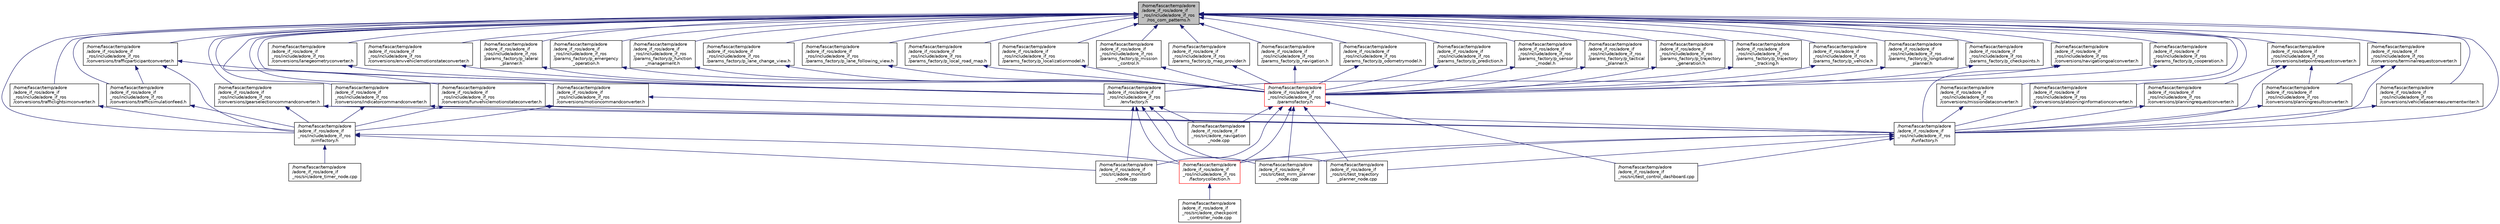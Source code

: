 digraph "/home/fascar/temp/adore/adore_if_ros/adore_if_ros/include/adore_if_ros/ros_com_patterns.h"
{
 // LATEX_PDF_SIZE
  edge [fontname="Helvetica",fontsize="10",labelfontname="Helvetica",labelfontsize="10"];
  node [fontname="Helvetica",fontsize="10",shape=record];
  Node1 [label="/home/fascar/temp/adore\l/adore_if_ros/adore_if\l_ros/include/adore_if_ros\l/ros_com_patterns.h",height=0.2,width=0.4,color="black", fillcolor="grey75", style="filled", fontcolor="black",tooltip=" "];
  Node1 -> Node2 [dir="back",color="midnightblue",fontsize="10",style="solid",fontname="Helvetica"];
  Node2 [label="/home/fascar/temp/adore\l/adore_if_ros/adore_if\l_ros/include/adore_if_ros\l/conversions/envvehiclemotionstateconverter.h",height=0.2,width=0.4,color="black", fillcolor="white", style="filled",URL="$envvehiclemotionstateconverter_8h.html",tooltip=" "];
  Node2 -> Node3 [dir="back",color="midnightblue",fontsize="10",style="solid",fontname="Helvetica"];
  Node3 [label="/home/fascar/temp/adore\l/adore_if_ros/adore_if\l_ros/include/adore_if_ros\l/envfactory.h",height=0.2,width=0.4,color="black", fillcolor="white", style="filled",URL="$envfactory_8h.html",tooltip=" "];
  Node3 -> Node4 [dir="back",color="midnightblue",fontsize="10",style="solid",fontname="Helvetica"];
  Node4 [label="/home/fascar/temp/adore\l/adore_if_ros/adore_if\l_ros/include/adore_if_ros\l/factorycollection.h",height=0.2,width=0.4,color="red", fillcolor="white", style="filled",URL="$factorycollection_8h.html",tooltip=" "];
  Node4 -> Node5 [dir="back",color="midnightblue",fontsize="10",style="solid",fontname="Helvetica"];
  Node5 [label="/home/fascar/temp/adore\l/adore_if_ros/adore_if\l_ros/src/adore_checkpoint\l_controller_node.cpp",height=0.2,width=0.4,color="black", fillcolor="white", style="filled",URL="$adore__checkpoint__controller__node_8cpp.html",tooltip=" "];
  Node3 -> Node43 [dir="back",color="midnightblue",fontsize="10",style="solid",fontname="Helvetica"];
  Node43 [label="/home/fascar/temp/adore\l/adore_if_ros/adore_if\l_ros/src/adore_monitor0\l_node.cpp",height=0.2,width=0.4,color="black", fillcolor="white", style="filled",URL="$adore__monitor0__node_8cpp.html",tooltip=" "];
  Node3 -> Node44 [dir="back",color="midnightblue",fontsize="10",style="solid",fontname="Helvetica"];
  Node44 [label="/home/fascar/temp/adore\l/adore_if_ros/adore_if\l_ros/src/adore_navigation\l_node.cpp",height=0.2,width=0.4,color="black", fillcolor="white", style="filled",URL="$adore__navigation__node_8cpp.html",tooltip=" "];
  Node3 -> Node45 [dir="back",color="midnightblue",fontsize="10",style="solid",fontname="Helvetica"];
  Node45 [label="/home/fascar/temp/adore\l/adore_if_ros/adore_if\l_ros/src/test_mrm_planner\l_node.cpp",height=0.2,width=0.4,color="black", fillcolor="white", style="filled",URL="$test__mrm__planner__node_8cpp.html",tooltip=" "];
  Node3 -> Node46 [dir="back",color="midnightblue",fontsize="10",style="solid",fontname="Helvetica"];
  Node46 [label="/home/fascar/temp/adore\l/adore_if_ros/adore_if\l_ros/src/test_trajectory\l_planner_node.cpp",height=0.2,width=0.4,color="black", fillcolor="white", style="filled",URL="$test__trajectory__planner__node_8cpp.html",tooltip=" "];
  Node1 -> Node47 [dir="back",color="midnightblue",fontsize="10",style="solid",fontname="Helvetica"];
  Node47 [label="/home/fascar/temp/adore\l/adore_if_ros/adore_if\l_ros/include/adore_if_ros\l/conversions/funvehiclemotionstateconverter.h",height=0.2,width=0.4,color="black", fillcolor="white", style="filled",URL="$funvehiclemotionstateconverter_8h.html",tooltip=" "];
  Node47 -> Node48 [dir="back",color="midnightblue",fontsize="10",style="solid",fontname="Helvetica"];
  Node48 [label="/home/fascar/temp/adore\l/adore_if_ros/adore_if\l_ros/include/adore_if_ros\l/funfactory.h",height=0.2,width=0.4,color="black", fillcolor="white", style="filled",URL="$funfactory_8h.html",tooltip=" "];
  Node48 -> Node4 [dir="back",color="midnightblue",fontsize="10",style="solid",fontname="Helvetica"];
  Node48 -> Node49 [dir="back",color="midnightblue",fontsize="10",style="solid",fontname="Helvetica"];
  Node49 [label="/home/fascar/temp/adore\l/adore_if_ros/adore_if\l_ros/src/test_control_dashboard.cpp",height=0.2,width=0.4,color="black", fillcolor="white", style="filled",URL="$test__control__dashboard_8cpp.html",tooltip=" "];
  Node48 -> Node45 [dir="back",color="midnightblue",fontsize="10",style="solid",fontname="Helvetica"];
  Node48 -> Node46 [dir="back",color="midnightblue",fontsize="10",style="solid",fontname="Helvetica"];
  Node47 -> Node50 [dir="back",color="midnightblue",fontsize="10",style="solid",fontname="Helvetica"];
  Node50 [label="/home/fascar/temp/adore\l/adore_if_ros/adore_if\l_ros/include/adore_if_ros\l/simfactory.h",height=0.2,width=0.4,color="black", fillcolor="white", style="filled",URL="$simfactory_8h.html",tooltip=" "];
  Node50 -> Node4 [dir="back",color="midnightblue",fontsize="10",style="solid",fontname="Helvetica"];
  Node50 -> Node43 [dir="back",color="midnightblue",fontsize="10",style="solid",fontname="Helvetica"];
  Node50 -> Node51 [dir="back",color="midnightblue",fontsize="10",style="solid",fontname="Helvetica"];
  Node51 [label="/home/fascar/temp/adore\l/adore_if_ros/adore_if\l_ros/src/adore_timer_node.cpp",height=0.2,width=0.4,color="black", fillcolor="white", style="filled",URL="$adore__timer__node_8cpp.html",tooltip=" "];
  Node1 -> Node52 [dir="back",color="midnightblue",fontsize="10",style="solid",fontname="Helvetica"];
  Node52 [label="/home/fascar/temp/adore\l/adore_if_ros/adore_if\l_ros/include/adore_if_ros\l/conversions/gearselectioncommandconverter.h",height=0.2,width=0.4,color="black", fillcolor="white", style="filled",URL="$gearselectioncommandconverter_8h.html",tooltip=" "];
  Node52 -> Node48 [dir="back",color="midnightblue",fontsize="10",style="solid",fontname="Helvetica"];
  Node52 -> Node50 [dir="back",color="midnightblue",fontsize="10",style="solid",fontname="Helvetica"];
  Node1 -> Node53 [dir="back",color="midnightblue",fontsize="10",style="solid",fontname="Helvetica"];
  Node53 [label="/home/fascar/temp/adore\l/adore_if_ros/adore_if\l_ros/include/adore_if_ros\l/conversions/indicatorcommandconverter.h",height=0.2,width=0.4,color="black", fillcolor="white", style="filled",URL="$indicatorcommandconverter_8h.html",tooltip=" "];
  Node53 -> Node48 [dir="back",color="midnightblue",fontsize="10",style="solid",fontname="Helvetica"];
  Node53 -> Node50 [dir="back",color="midnightblue",fontsize="10",style="solid",fontname="Helvetica"];
  Node1 -> Node54 [dir="back",color="midnightblue",fontsize="10",style="solid",fontname="Helvetica"];
  Node54 [label="/home/fascar/temp/adore\l/adore_if_ros/adore_if\l_ros/include/adore_if_ros\l/conversions/lanegeometryconverter.h",height=0.2,width=0.4,color="black", fillcolor="white", style="filled",URL="$lanegeometryconverter_8h.html",tooltip=" "];
  Node54 -> Node3 [dir="back",color="midnightblue",fontsize="10",style="solid",fontname="Helvetica"];
  Node1 -> Node55 [dir="back",color="midnightblue",fontsize="10",style="solid",fontname="Helvetica"];
  Node55 [label="/home/fascar/temp/adore\l/adore_if_ros/adore_if\l_ros/include/adore_if_ros\l/conversions/missiondataconverter.h",height=0.2,width=0.4,color="black", fillcolor="white", style="filled",URL="$missiondataconverter_8h.html",tooltip=" "];
  Node55 -> Node48 [dir="back",color="midnightblue",fontsize="10",style="solid",fontname="Helvetica"];
  Node1 -> Node56 [dir="back",color="midnightblue",fontsize="10",style="solid",fontname="Helvetica"];
  Node56 [label="/home/fascar/temp/adore\l/adore_if_ros/adore_if\l_ros/include/adore_if_ros\l/conversions/motioncommandconverter.h",height=0.2,width=0.4,color="black", fillcolor="white", style="filled",URL="$motioncommandconverter_8h.html",tooltip=" "];
  Node56 -> Node48 [dir="back",color="midnightblue",fontsize="10",style="solid",fontname="Helvetica"];
  Node56 -> Node50 [dir="back",color="midnightblue",fontsize="10",style="solid",fontname="Helvetica"];
  Node1 -> Node57 [dir="back",color="midnightblue",fontsize="10",style="solid",fontname="Helvetica"];
  Node57 [label="/home/fascar/temp/adore\l/adore_if_ros/adore_if\l_ros/include/adore_if_ros\l/conversions/navigationgoalconverter.h",height=0.2,width=0.4,color="black", fillcolor="white", style="filled",URL="$navigationgoalconverter_8h.html",tooltip=" "];
  Node57 -> Node3 [dir="back",color="midnightblue",fontsize="10",style="solid",fontname="Helvetica"];
  Node57 -> Node48 [dir="back",color="midnightblue",fontsize="10",style="solid",fontname="Helvetica"];
  Node1 -> Node58 [dir="back",color="midnightblue",fontsize="10",style="solid",fontname="Helvetica"];
  Node58 [label="/home/fascar/temp/adore\l/adore_if_ros/adore_if\l_ros/include/adore_if_ros\l/conversions/platooninginformationconverter.h",height=0.2,width=0.4,color="black", fillcolor="white", style="filled",URL="$platooninginformationconverter_8h.html",tooltip=" "];
  Node58 -> Node48 [dir="back",color="midnightblue",fontsize="10",style="solid",fontname="Helvetica"];
  Node1 -> Node59 [dir="back",color="midnightblue",fontsize="10",style="solid",fontname="Helvetica"];
  Node59 [label="/home/fascar/temp/adore\l/adore_if_ros/adore_if\l_ros/include/adore_if_ros\l/conversions/setpointrequestconverter.h",height=0.2,width=0.4,color="black", fillcolor="white", style="filled",URL="$setpointrequestconverter_8h.html",tooltip=" "];
  Node59 -> Node60 [dir="back",color="midnightblue",fontsize="10",style="solid",fontname="Helvetica"];
  Node60 [label="/home/fascar/temp/adore\l/adore_if_ros/adore_if\l_ros/include/adore_if_ros\l/conversions/planningrequestconverter.h",height=0.2,width=0.4,color="black", fillcolor="white", style="filled",URL="$planningrequestconverter_8h.html",tooltip=" "];
  Node60 -> Node48 [dir="back",color="midnightblue",fontsize="10",style="solid",fontname="Helvetica"];
  Node59 -> Node61 [dir="back",color="midnightblue",fontsize="10",style="solid",fontname="Helvetica"];
  Node61 [label="/home/fascar/temp/adore\l/adore_if_ros/adore_if\l_ros/include/adore_if_ros\l/conversions/planningresultconverter.h",height=0.2,width=0.4,color="black", fillcolor="white", style="filled",URL="$planningresultconverter_8h.html",tooltip=" "];
  Node61 -> Node48 [dir="back",color="midnightblue",fontsize="10",style="solid",fontname="Helvetica"];
  Node59 -> Node48 [dir="back",color="midnightblue",fontsize="10",style="solid",fontname="Helvetica"];
  Node1 -> Node62 [dir="back",color="midnightblue",fontsize="10",style="solid",fontname="Helvetica"];
  Node62 [label="/home/fascar/temp/adore\l/adore_if_ros/adore_if\l_ros/include/adore_if_ros\l/conversions/terminalrequestconverter.h",height=0.2,width=0.4,color="black", fillcolor="white", style="filled",URL="$terminalrequestconverter_8h.html",tooltip=" "];
  Node62 -> Node61 [dir="back",color="midnightblue",fontsize="10",style="solid",fontname="Helvetica"];
  Node62 -> Node48 [dir="back",color="midnightblue",fontsize="10",style="solid",fontname="Helvetica"];
  Node1 -> Node63 [dir="back",color="midnightblue",fontsize="10",style="solid",fontname="Helvetica"];
  Node63 [label="/home/fascar/temp/adore\l/adore_if_ros/adore_if\l_ros/include/adore_if_ros\l/conversions/trafficlightsimconverter.h",height=0.2,width=0.4,color="black", fillcolor="white", style="filled",URL="$trafficlightsimconverter_8h.html",tooltip=" "];
  Node63 -> Node50 [dir="back",color="midnightblue",fontsize="10",style="solid",fontname="Helvetica"];
  Node1 -> Node64 [dir="back",color="midnightblue",fontsize="10",style="solid",fontname="Helvetica"];
  Node64 [label="/home/fascar/temp/adore\l/adore_if_ros/adore_if\l_ros/include/adore_if_ros\l/conversions/trafficparticipantconverter.h",height=0.2,width=0.4,color="black", fillcolor="white", style="filled",URL="$trafficparticipantconverter_8h.html",tooltip=" "];
  Node64 -> Node65 [dir="back",color="midnightblue",fontsize="10",style="solid",fontname="Helvetica"];
  Node65 [label="/home/fascar/temp/adore\l/adore_if_ros/adore_if\l_ros/include/adore_if_ros\l/conversions/trafficsimulationfeed.h",height=0.2,width=0.4,color="black", fillcolor="white", style="filled",URL="$trafficsimulationfeed_8h.html",tooltip=" "];
  Node65 -> Node50 [dir="back",color="midnightblue",fontsize="10",style="solid",fontname="Helvetica"];
  Node64 -> Node3 [dir="back",color="midnightblue",fontsize="10",style="solid",fontname="Helvetica"];
  Node64 -> Node50 [dir="back",color="midnightblue",fontsize="10",style="solid",fontname="Helvetica"];
  Node1 -> Node65 [dir="back",color="midnightblue",fontsize="10",style="solid",fontname="Helvetica"];
  Node1 -> Node66 [dir="back",color="midnightblue",fontsize="10",style="solid",fontname="Helvetica"];
  Node66 [label="/home/fascar/temp/adore\l/adore_if_ros/adore_if\l_ros/include/adore_if_ros\l/conversions/vehiclebasemeasurementwriter.h",height=0.2,width=0.4,color="black", fillcolor="white", style="filled",URL="$vehiclebasemeasurementwriter_8h.html",tooltip=" "];
  Node66 -> Node48 [dir="back",color="midnightblue",fontsize="10",style="solid",fontname="Helvetica"];
  Node1 -> Node3 [dir="back",color="midnightblue",fontsize="10",style="solid",fontname="Helvetica"];
  Node1 -> Node48 [dir="back",color="midnightblue",fontsize="10",style="solid",fontname="Helvetica"];
  Node1 -> Node67 [dir="back",color="midnightblue",fontsize="10",style="solid",fontname="Helvetica"];
  Node67 [label="/home/fascar/temp/adore\l/adore_if_ros/adore_if\l_ros/include/adore_if_ros\l/params_factory/p_checkpoints.h",height=0.2,width=0.4,color="black", fillcolor="white", style="filled",URL="$p__checkpoints_8h.html",tooltip=" "];
  Node67 -> Node68 [dir="back",color="midnightblue",fontsize="10",style="solid",fontname="Helvetica"];
  Node68 [label="/home/fascar/temp/adore\l/adore_if_ros/adore_if\l_ros/include/adore_if_ros\l/paramsfactory.h",height=0.2,width=0.4,color="red", fillcolor="white", style="filled",URL="$paramsfactory_8h.html",tooltip=" "];
  Node68 -> Node4 [dir="back",color="midnightblue",fontsize="10",style="solid",fontname="Helvetica"];
  Node68 -> Node43 [dir="back",color="midnightblue",fontsize="10",style="solid",fontname="Helvetica"];
  Node68 -> Node44 [dir="back",color="midnightblue",fontsize="10",style="solid",fontname="Helvetica"];
  Node68 -> Node49 [dir="back",color="midnightblue",fontsize="10",style="solid",fontname="Helvetica"];
  Node68 -> Node45 [dir="back",color="midnightblue",fontsize="10",style="solid",fontname="Helvetica"];
  Node68 -> Node46 [dir="back",color="midnightblue",fontsize="10",style="solid",fontname="Helvetica"];
  Node1 -> Node70 [dir="back",color="midnightblue",fontsize="10",style="solid",fontname="Helvetica"];
  Node70 [label="/home/fascar/temp/adore\l/adore_if_ros/adore_if\l_ros/include/adore_if_ros\l/params_factory/p_cooperation.h",height=0.2,width=0.4,color="black", fillcolor="white", style="filled",URL="$p__cooperation_8h.html",tooltip=" "];
  Node70 -> Node68 [dir="back",color="midnightblue",fontsize="10",style="solid",fontname="Helvetica"];
  Node1 -> Node71 [dir="back",color="midnightblue",fontsize="10",style="solid",fontname="Helvetica"];
  Node71 [label="/home/fascar/temp/adore\l/adore_if_ros/adore_if\l_ros/include/adore_if_ros\l/params_factory/p_emergency\l_operation.h",height=0.2,width=0.4,color="black", fillcolor="white", style="filled",URL="$p__emergency__operation_8h.html",tooltip=" "];
  Node71 -> Node68 [dir="back",color="midnightblue",fontsize="10",style="solid",fontname="Helvetica"];
  Node1 -> Node72 [dir="back",color="midnightblue",fontsize="10",style="solid",fontname="Helvetica"];
  Node72 [label="/home/fascar/temp/adore\l/adore_if_ros/adore_if\l_ros/include/adore_if_ros\l/params_factory/p_function\l_management.h",height=0.2,width=0.4,color="black", fillcolor="white", style="filled",URL="$p__function__management_8h.html",tooltip=" "];
  Node72 -> Node68 [dir="back",color="midnightblue",fontsize="10",style="solid",fontname="Helvetica"];
  Node1 -> Node73 [dir="back",color="midnightblue",fontsize="10",style="solid",fontname="Helvetica"];
  Node73 [label="/home/fascar/temp/adore\l/adore_if_ros/adore_if\l_ros/include/adore_if_ros\l/params_factory/p_lane_change_view.h",height=0.2,width=0.4,color="black", fillcolor="white", style="filled",URL="$p__lane__change__view_8h.html",tooltip=" "];
  Node73 -> Node68 [dir="back",color="midnightblue",fontsize="10",style="solid",fontname="Helvetica"];
  Node1 -> Node74 [dir="back",color="midnightblue",fontsize="10",style="solid",fontname="Helvetica"];
  Node74 [label="/home/fascar/temp/adore\l/adore_if_ros/adore_if\l_ros/include/adore_if_ros\l/params_factory/p_lane_following_view.h",height=0.2,width=0.4,color="black", fillcolor="white", style="filled",URL="$p__lane__following__view_8h.html",tooltip=" "];
  Node74 -> Node68 [dir="back",color="midnightblue",fontsize="10",style="solid",fontname="Helvetica"];
  Node1 -> Node75 [dir="back",color="midnightblue",fontsize="10",style="solid",fontname="Helvetica"];
  Node75 [label="/home/fascar/temp/adore\l/adore_if_ros/adore_if\l_ros/include/adore_if_ros\l/params_factory/p_lateral\l_planner.h",height=0.2,width=0.4,color="black", fillcolor="white", style="filled",URL="$p__lateral__planner_8h.html",tooltip=" "];
  Node75 -> Node68 [dir="back",color="midnightblue",fontsize="10",style="solid",fontname="Helvetica"];
  Node1 -> Node76 [dir="back",color="midnightblue",fontsize="10",style="solid",fontname="Helvetica"];
  Node76 [label="/home/fascar/temp/adore\l/adore_if_ros/adore_if\l_ros/include/adore_if_ros\l/params_factory/p_local_road_map.h",height=0.2,width=0.4,color="black", fillcolor="white", style="filled",URL="$p__local__road__map_8h.html",tooltip=" "];
  Node76 -> Node68 [dir="back",color="midnightblue",fontsize="10",style="solid",fontname="Helvetica"];
  Node1 -> Node77 [dir="back",color="midnightblue",fontsize="10",style="solid",fontname="Helvetica"];
  Node77 [label="/home/fascar/temp/adore\l/adore_if_ros/adore_if\l_ros/include/adore_if_ros\l/params_factory/p_localizationmodel.h",height=0.2,width=0.4,color="black", fillcolor="white", style="filled",URL="$p__localizationmodel_8h.html",tooltip=" "];
  Node77 -> Node68 [dir="back",color="midnightblue",fontsize="10",style="solid",fontname="Helvetica"];
  Node1 -> Node78 [dir="back",color="midnightblue",fontsize="10",style="solid",fontname="Helvetica"];
  Node78 [label="/home/fascar/temp/adore\l/adore_if_ros/adore_if\l_ros/include/adore_if_ros\l/params_factory/p_longitudinal\l_planner.h",height=0.2,width=0.4,color="black", fillcolor="white", style="filled",URL="$p__longitudinal__planner_8h.html",tooltip=" "];
  Node78 -> Node68 [dir="back",color="midnightblue",fontsize="10",style="solid",fontname="Helvetica"];
  Node1 -> Node79 [dir="back",color="midnightblue",fontsize="10",style="solid",fontname="Helvetica"];
  Node79 [label="/home/fascar/temp/adore\l/adore_if_ros/adore_if\l_ros/include/adore_if_ros\l/params_factory/p_map_provider.h",height=0.2,width=0.4,color="black", fillcolor="white", style="filled",URL="$p__map__provider_8h.html",tooltip=" "];
  Node79 -> Node68 [dir="back",color="midnightblue",fontsize="10",style="solid",fontname="Helvetica"];
  Node1 -> Node80 [dir="back",color="midnightblue",fontsize="10",style="solid",fontname="Helvetica"];
  Node80 [label="/home/fascar/temp/adore\l/adore_if_ros/adore_if\l_ros/include/adore_if_ros\l/params_factory/p_mission\l_control.h",height=0.2,width=0.4,color="black", fillcolor="white", style="filled",URL="$p__mission__control_8h.html",tooltip=" "];
  Node80 -> Node68 [dir="back",color="midnightblue",fontsize="10",style="solid",fontname="Helvetica"];
  Node1 -> Node81 [dir="back",color="midnightblue",fontsize="10",style="solid",fontname="Helvetica"];
  Node81 [label="/home/fascar/temp/adore\l/adore_if_ros/adore_if\l_ros/include/adore_if_ros\l/params_factory/p_navigation.h",height=0.2,width=0.4,color="black", fillcolor="white", style="filled",URL="$p__navigation_8h.html",tooltip=" "];
  Node81 -> Node68 [dir="back",color="midnightblue",fontsize="10",style="solid",fontname="Helvetica"];
  Node1 -> Node82 [dir="back",color="midnightblue",fontsize="10",style="solid",fontname="Helvetica"];
  Node82 [label="/home/fascar/temp/adore\l/adore_if_ros/adore_if\l_ros/include/adore_if_ros\l/params_factory/p_odometrymodel.h",height=0.2,width=0.4,color="black", fillcolor="white", style="filled",URL="$p__odometrymodel_8h.html",tooltip=" "];
  Node82 -> Node68 [dir="back",color="midnightblue",fontsize="10",style="solid",fontname="Helvetica"];
  Node1 -> Node83 [dir="back",color="midnightblue",fontsize="10",style="solid",fontname="Helvetica"];
  Node83 [label="/home/fascar/temp/adore\l/adore_if_ros/adore_if\l_ros/include/adore_if_ros\l/params_factory/p_prediction.h",height=0.2,width=0.4,color="black", fillcolor="white", style="filled",URL="$p__prediction_8h.html",tooltip=" "];
  Node83 -> Node68 [dir="back",color="midnightblue",fontsize="10",style="solid",fontname="Helvetica"];
  Node1 -> Node84 [dir="back",color="midnightblue",fontsize="10",style="solid",fontname="Helvetica"];
  Node84 [label="/home/fascar/temp/adore\l/adore_if_ros/adore_if\l_ros/include/adore_if_ros\l/params_factory/p_sensor\l_model.h",height=0.2,width=0.4,color="black", fillcolor="white", style="filled",URL="$p__sensor__model_8h.html",tooltip=" "];
  Node84 -> Node68 [dir="back",color="midnightblue",fontsize="10",style="solid",fontname="Helvetica"];
  Node1 -> Node85 [dir="back",color="midnightblue",fontsize="10",style="solid",fontname="Helvetica"];
  Node85 [label="/home/fascar/temp/adore\l/adore_if_ros/adore_if\l_ros/include/adore_if_ros\l/params_factory/p_tactical\l_planner.h",height=0.2,width=0.4,color="black", fillcolor="white", style="filled",URL="$p__tactical__planner_8h.html",tooltip=" "];
  Node85 -> Node68 [dir="back",color="midnightblue",fontsize="10",style="solid",fontname="Helvetica"];
  Node1 -> Node86 [dir="back",color="midnightblue",fontsize="10",style="solid",fontname="Helvetica"];
  Node86 [label="/home/fascar/temp/adore\l/adore_if_ros/adore_if\l_ros/include/adore_if_ros\l/params_factory/p_trajectory\l_generation.h",height=0.2,width=0.4,color="black", fillcolor="white", style="filled",URL="$p__trajectory__generation_8h.html",tooltip=" "];
  Node86 -> Node68 [dir="back",color="midnightblue",fontsize="10",style="solid",fontname="Helvetica"];
  Node1 -> Node87 [dir="back",color="midnightblue",fontsize="10",style="solid",fontname="Helvetica"];
  Node87 [label="/home/fascar/temp/adore\l/adore_if_ros/adore_if\l_ros/include/adore_if_ros\l/params_factory/p_trajectory\l_tracking.h",height=0.2,width=0.4,color="black", fillcolor="white", style="filled",URL="$p__trajectory__tracking_8h.html",tooltip=" "];
  Node87 -> Node68 [dir="back",color="midnightblue",fontsize="10",style="solid",fontname="Helvetica"];
  Node1 -> Node88 [dir="back",color="midnightblue",fontsize="10",style="solid",fontname="Helvetica"];
  Node88 [label="/home/fascar/temp/adore\l/adore_if_ros/adore_if\l_ros/include/adore_if_ros\l/params_factory/p_vehicle.h",height=0.2,width=0.4,color="black", fillcolor="white", style="filled",URL="$p__vehicle_8h.html",tooltip=" "];
  Node88 -> Node68 [dir="back",color="midnightblue",fontsize="10",style="solid",fontname="Helvetica"];
  Node1 -> Node50 [dir="back",color="midnightblue",fontsize="10",style="solid",fontname="Helvetica"];
}
